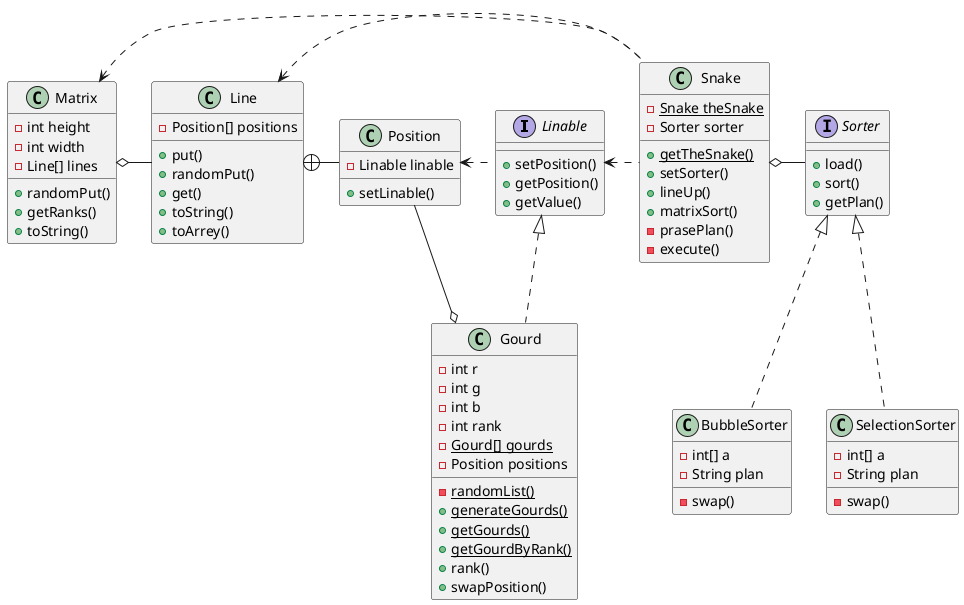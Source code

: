 @startuml

interface Linable{
    + setPosition()
    + getPosition()
    + getValue()
}

interface Sorter{
    + load()
    + sort()
    + getPlan()
}

class Line{
    -Position[] positions

    +put()
    +randomPut()
    +get()
    +toString()
    +toArrey()
}

class Matrix{
    - int height
    - int width
    - Line[] lines

    +randomPut()
    +getRanks()
    +toString()
}

class Position{
    -Linable linable

    +setLinable()
}

class Gourd {
    - int r
    - int g
    - int b
    - int rank
    - {static} Gourd[] gourds
    - Position positions
    - {static} randomList()
    + {static} generateGourds()
    + {static} getGourds()
    + {static} getGourdByRank()
    + rank()
    + swapPosition()
}

class Snake{
    - {static} Snake theSnake
    + {static} getTheSnake()
    - Sorter sorter
    + setSorter()
    + lineUp()
    + matrixSort()
    - prasePlan()
    - execute()

}

class BubbleSorter{
    - int[] a
    - String plan
    - swap()
}

class SelectionSorter{
    - int[] a
    - String plan
    - swap()
}


Line +- Position
Gourd o- Position
Matrix o- Line
Linable <|.. Gourd
Snake o-Sorter
Sorter <|..BubbleSorter
Sorter <|..SelectionSorter
Position <. Linable
Matrix <. Snake
Linable <. Snake
Line <. Snake

@enduml